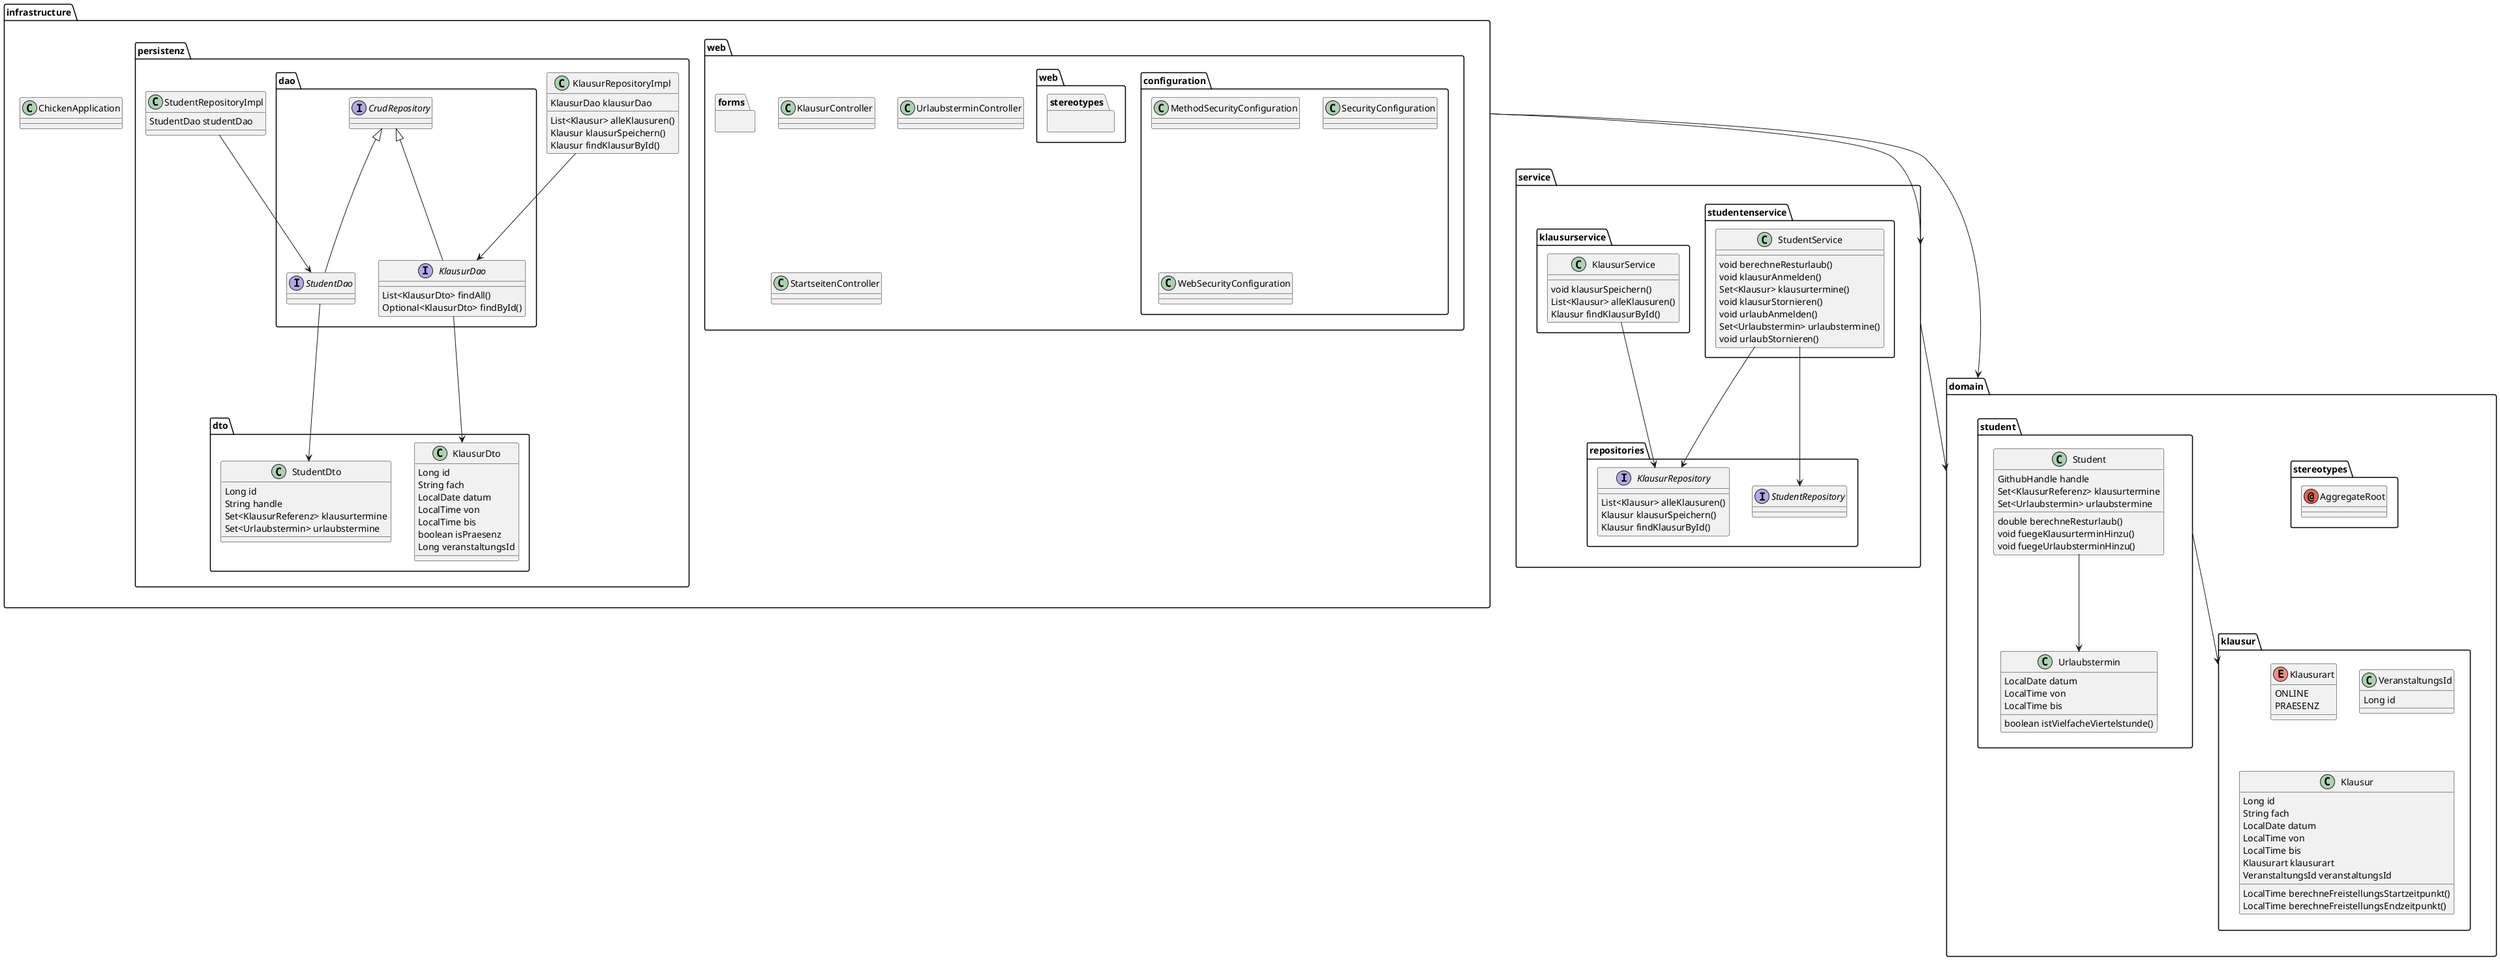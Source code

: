 @startuml

package domain {
    package domain.stereotypes {
        annotation AggregateRoot {}
    }
    package klausur {
        enum Klausurart {
            ONLINE
            PRAESENZ
        }
        class VeranstaltungsId {
            Long id
        }
        class Klausur {
            Long id
            String fach
            LocalDate datum
            LocalTime von
            LocalTime bis
            Klausurart klausurart
            VeranstaltungsId veranstaltungsId
            LocalTime berechneFreistellungsStartzeitpunkt()
            LocalTime berechneFreistellungsEndzeitpunkt()
        }
    }

    package student {
        class Urlaubstermin {
            LocalDate datum
            LocalTime von
            LocalTime bis
            boolean istVielfacheViertelstunde()
        }
        class Student {
            GithubHandle handle
            Set<KlausurReferenz> klausurtermine
            Set<Urlaubstermin> urlaubstermine
            double berechneResturlaub()
            void fuegeKlausurterminHinzu()
            void fuegeUrlaubsterminHinzu()
        }
        Student --> Urlaubstermin
    }
    student --> klausur

}

package service {
    package studentenservice {
        class StudentService {
            void berechneResturlaub()
            void klausurAnmelden()
            Set<Klausur> klausurtermine()
            void klausurStornieren()
            void urlaubAnmelden()
            Set<Urlaubstermin> urlaubstermine()
            void urlaubStornieren()
        }
    }

    package klausurservice {
        class KlausurService {
            void klausurSpeichern()
            List<Klausur> alleKlausuren()
            Klausur findKlausurById()
        }
    }
    package repositories {
        interface KlausurRepository {
            List<Klausur> alleKlausuren()
            Klausur klausurSpeichern()
            Klausur findKlausurById()
        }
        interface StudentRepository {}
    }
    KlausurService --> KlausurRepository
    StudentService --> StudentRepository
    StudentService --> KlausurRepository

}

package infrastructure {
    class ChickenApplication {}
        package web {
        package configuration {
            class MethodSecurityConfiguration {}
            class SecurityConfiguration {}
            class WebSecurityConfiguration {}
        }

        package forms {

        }
        package web.stereotypes {

        }
        class KlausurController {}
        class UrlaubsterminController {}
        class StartseitenController {}
    }
    package persistenz {

        package dao {
            interface KlausurDao extends CrudRepository {
                List<KlausurDto> findAll()
                Optional<KlausurDto> findById()
            }
            interface StudentDao extends CrudRepository {}
        }
        class KlausurRepositoryImpl {
            KlausurDao klausurDao
            List<Klausur> alleKlausuren()
            Klausur klausurSpeichern()
            Klausur findKlausurById()
        }
        class StudentRepositoryImpl {
            StudentDao studentDao
        }

        package dto {
          class KlausurDto {
            Long id
            String fach
            LocalDate datum
            LocalTime von
            LocalTime bis
            boolean isPraesenz
            Long veranstaltungsId
          }
          class StudentDto {
            Long id
            String handle
            Set<KlausurReferenz> klausurtermine
            Set<Urlaubstermin> urlaubstermine
          }
        }

        StudentRepositoryImpl --> StudentDao
        KlausurRepositoryImpl --> KlausurDao
        StudentDao --> StudentDto
        KlausurDao --> KlausurDto
    }
}

service --> domain
infrastructure --> service
infrastructure --> domain

@enduml